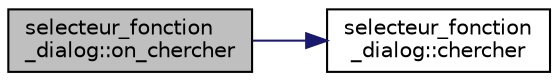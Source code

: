 digraph "selecteur_fonction_dialog::on_chercher"
{
  edge [fontname="Helvetica",fontsize="10",labelfontname="Helvetica",labelfontsize="10"];
  node [fontname="Helvetica",fontsize="10",shape=record];
  rankdir="LR";
  Node30 [label="selecteur_fonction\l_dialog::on_chercher",height=0.2,width=0.4,color="black", fillcolor="grey75", style="filled", fontcolor="black"];
  Node30 -> Node31 [color="midnightblue",fontsize="10",style="solid",fontname="Helvetica"];
  Node31 [label="selecteur_fonction\l_dialog::chercher",height=0.2,width=0.4,color="black", fillcolor="white", style="filled",URL="$classselecteur__fonction__dialog.html#ae8cbcccac4d3c20126c2d204a82fec42",tooltip="Rend visible uniquement les fonctions de le recherche. "];
}
